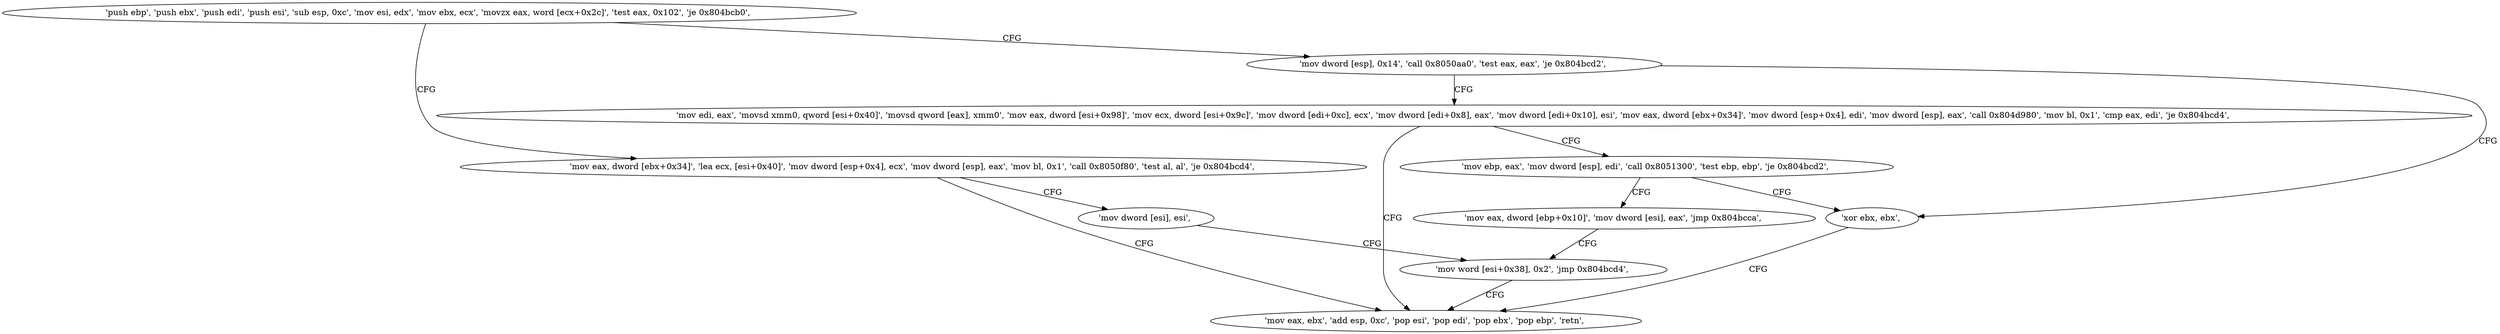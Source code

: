 digraph "func" {
"134528064" [label = "'push ebp', 'push ebx', 'push edi', 'push esi', 'sub esp, 0xc', 'mov esi, edx', 'mov ebx, ecx', 'movzx eax, word [ecx+0x2c]', 'test eax, 0x102', 'je 0x804bcb0', " ]
"134528176" [label = "'mov eax, dword [ebx+0x34]', 'lea ecx, [esi+0x40]', 'mov dword [esp+0x4], ecx', 'mov dword [esp], eax', 'mov bl, 0x1', 'call 0x8050f80', 'test al, al', 'je 0x804bcd4', " ]
"134528086" [label = "'mov dword [esp], 0x14', 'call 0x8050aa0', 'test eax, eax', 'je 0x804bcd2', " ]
"134528212" [label = "'mov eax, ebx', 'add esp, 0xc', 'pop esi', 'pop edi', 'pop ebx', 'pop ebp', 'retn', " ]
"134528200" [label = "'mov dword [esi], esi', " ]
"134528210" [label = "'xor ebx, ebx', " ]
"134528102" [label = "'mov edi, eax', 'movsd xmm0, qword [esi+0x40]', 'movsd qword [eax], xmm0', 'mov eax, dword [esi+0x98]', 'mov ecx, dword [esi+0x9c]', 'mov dword [edi+0xc], ecx', 'mov dword [edi+0x8], eax', 'mov dword [edi+0x10], esi', 'mov eax, dword [ebx+0x34]', 'mov dword [esp+0x4], edi', 'mov dword [esp], eax', 'call 0x804d980', 'mov bl, 0x1', 'cmp eax, edi', 'je 0x804bcd4', " ]
"134528202" [label = "'mov word [esi+0x38], 0x2', 'jmp 0x804bcd4', " ]
"134528155" [label = "'mov ebp, eax', 'mov dword [esp], edi', 'call 0x8051300', 'test ebp, ebp', 'je 0x804bcd2', " ]
"134528169" [label = "'mov eax, dword [ebp+0x10]', 'mov dword [esi], eax', 'jmp 0x804bcca', " ]
"134528064" -> "134528176" [ label = "CFG" ]
"134528064" -> "134528086" [ label = "CFG" ]
"134528176" -> "134528212" [ label = "CFG" ]
"134528176" -> "134528200" [ label = "CFG" ]
"134528086" -> "134528210" [ label = "CFG" ]
"134528086" -> "134528102" [ label = "CFG" ]
"134528200" -> "134528202" [ label = "CFG" ]
"134528210" -> "134528212" [ label = "CFG" ]
"134528102" -> "134528212" [ label = "CFG" ]
"134528102" -> "134528155" [ label = "CFG" ]
"134528202" -> "134528212" [ label = "CFG" ]
"134528155" -> "134528210" [ label = "CFG" ]
"134528155" -> "134528169" [ label = "CFG" ]
"134528169" -> "134528202" [ label = "CFG" ]
}
